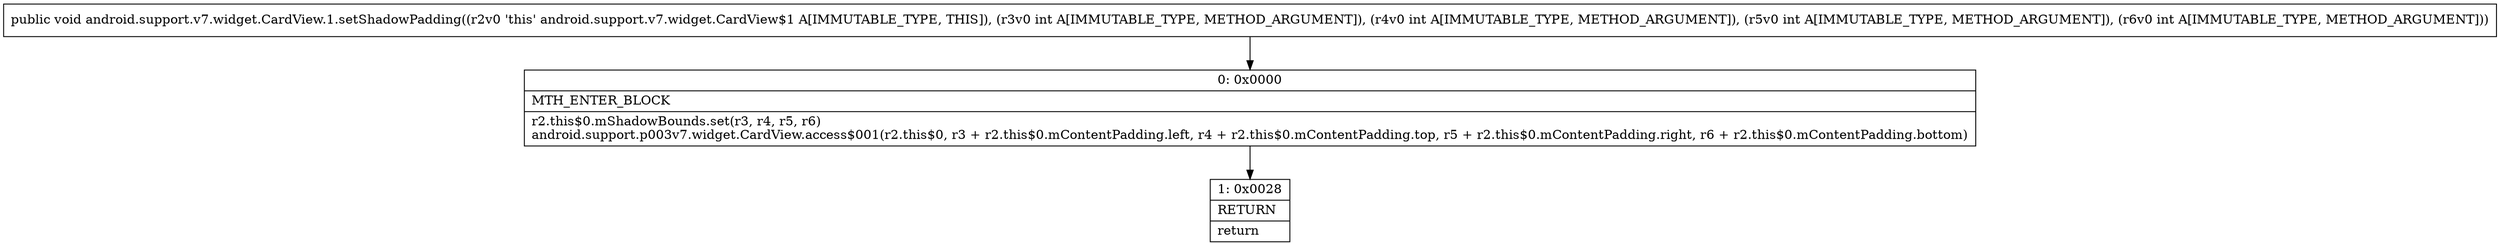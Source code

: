 digraph "CFG forandroid.support.v7.widget.CardView.1.setShadowPadding(IIII)V" {
Node_0 [shape=record,label="{0\:\ 0x0000|MTH_ENTER_BLOCK\l|r2.this$0.mShadowBounds.set(r3, r4, r5, r6)\landroid.support.p003v7.widget.CardView.access$001(r2.this$0, r3 + r2.this$0.mContentPadding.left, r4 + r2.this$0.mContentPadding.top, r5 + r2.this$0.mContentPadding.right, r6 + r2.this$0.mContentPadding.bottom)\l}"];
Node_1 [shape=record,label="{1\:\ 0x0028|RETURN\l|return\l}"];
MethodNode[shape=record,label="{public void android.support.v7.widget.CardView.1.setShadowPadding((r2v0 'this' android.support.v7.widget.CardView$1 A[IMMUTABLE_TYPE, THIS]), (r3v0 int A[IMMUTABLE_TYPE, METHOD_ARGUMENT]), (r4v0 int A[IMMUTABLE_TYPE, METHOD_ARGUMENT]), (r5v0 int A[IMMUTABLE_TYPE, METHOD_ARGUMENT]), (r6v0 int A[IMMUTABLE_TYPE, METHOD_ARGUMENT])) }"];
MethodNode -> Node_0;
Node_0 -> Node_1;
}

